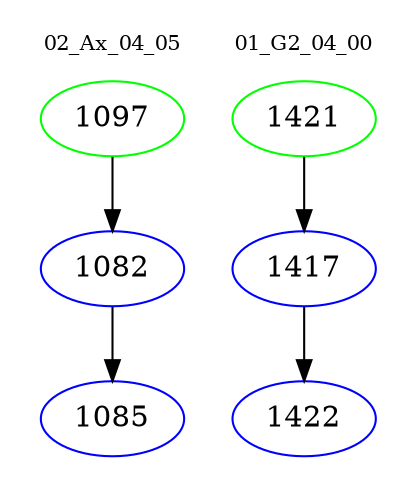 digraph{
subgraph cluster_0 {
color = white
label = "02_Ax_04_05";
fontsize=10;
T0_1097 [label="1097", color="green"]
T0_1097 -> T0_1082 [color="black"]
T0_1082 [label="1082", color="blue"]
T0_1082 -> T0_1085 [color="black"]
T0_1085 [label="1085", color="blue"]
}
subgraph cluster_1 {
color = white
label = "01_G2_04_00";
fontsize=10;
T1_1421 [label="1421", color="green"]
T1_1421 -> T1_1417 [color="black"]
T1_1417 [label="1417", color="blue"]
T1_1417 -> T1_1422 [color="black"]
T1_1422 [label="1422", color="blue"]
}
}
